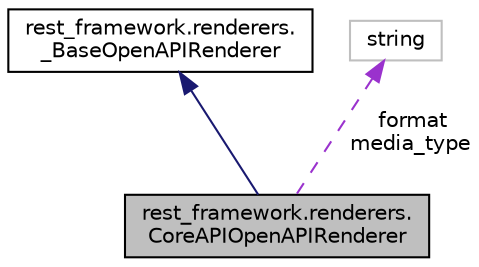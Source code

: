 digraph "rest_framework.renderers.CoreAPIOpenAPIRenderer"
{
 // LATEX_PDF_SIZE
  edge [fontname="Helvetica",fontsize="10",labelfontname="Helvetica",labelfontsize="10"];
  node [fontname="Helvetica",fontsize="10",shape=record];
  Node1 [label="rest_framework.renderers.\lCoreAPIOpenAPIRenderer",height=0.2,width=0.4,color="black", fillcolor="grey75", style="filled", fontcolor="black",tooltip=" "];
  Node2 -> Node1 [dir="back",color="midnightblue",fontsize="10",style="solid",fontname="Helvetica"];
  Node2 [label="rest_framework.renderers.\l_BaseOpenAPIRenderer",height=0.2,width=0.4,color="black", fillcolor="white", style="filled",URL="$classrest__framework_1_1renderers_1_1___base_open_a_p_i_renderer.html",tooltip=" "];
  Node3 -> Node1 [dir="back",color="darkorchid3",fontsize="10",style="dashed",label=" format\nmedia_type" ,fontname="Helvetica"];
  Node3 [label="string",height=0.2,width=0.4,color="grey75", fillcolor="white", style="filled",tooltip=" "];
}
